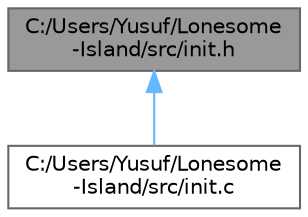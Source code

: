 digraph "C:/Users/Yusuf/Lonesome-Island/src/init.h"
{
 // LATEX_PDF_SIZE
  bgcolor="transparent";
  edge [fontname=Helvetica,fontsize=10,labelfontname=Helvetica,labelfontsize=10];
  node [fontname=Helvetica,fontsize=10,shape=box,height=0.2,width=0.4];
  Node1 [label="C:/Users/Yusuf/Lonesome\l-Island/src/init.h",height=0.2,width=0.4,color="gray40", fillcolor="grey60", style="filled", fontcolor="black",tooltip=" "];
  Node1 -> Node2 [dir="back",color="steelblue1",style="solid"];
  Node2 [label="C:/Users/Yusuf/Lonesome\l-Island/src/init.c",height=0.2,width=0.4,color="grey40", fillcolor="white", style="filled",URL="$init_8c.html",tooltip=" "];
}

